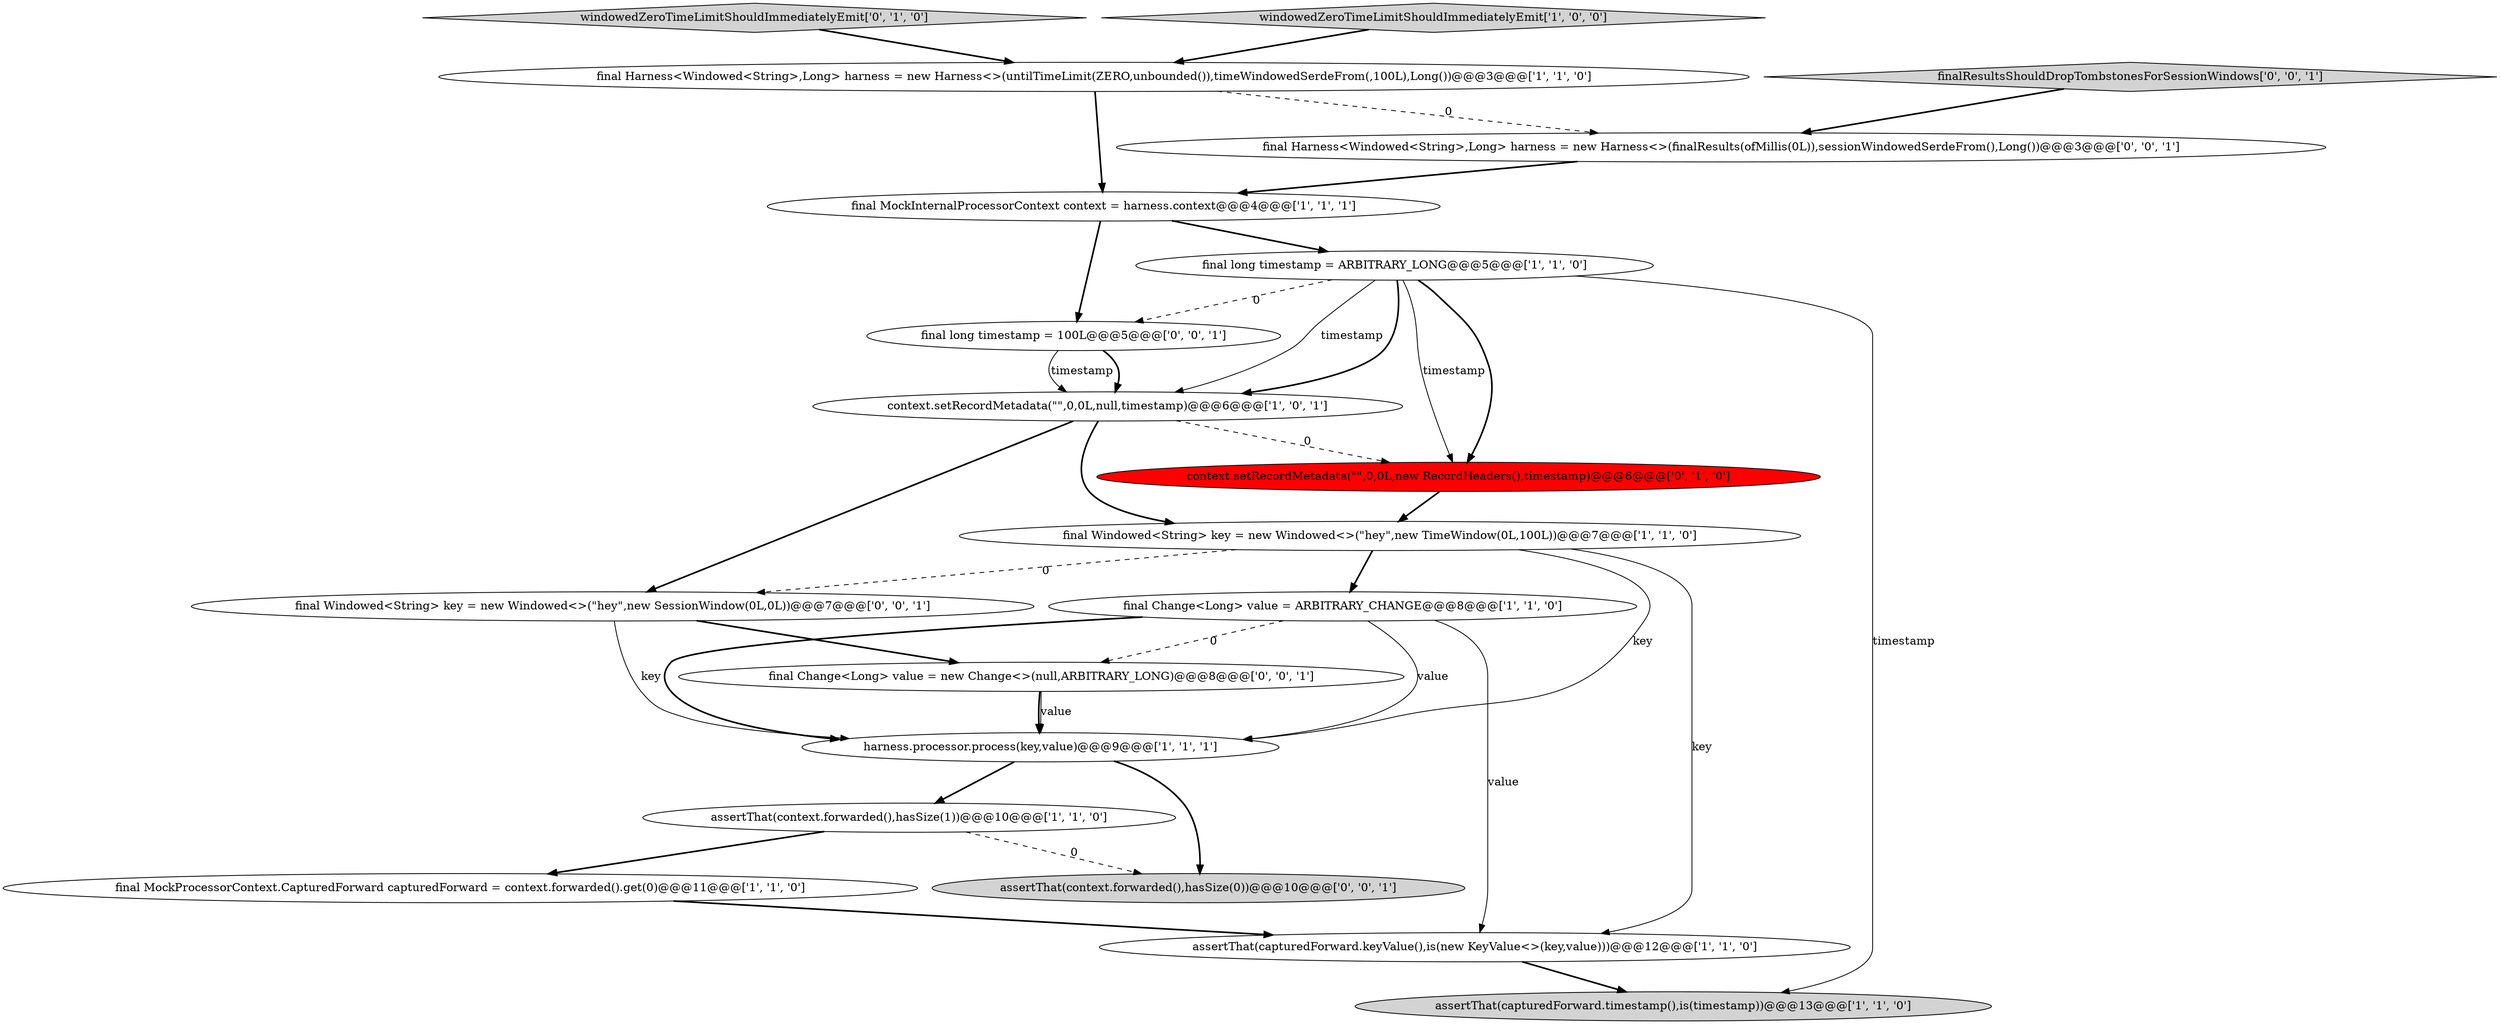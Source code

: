 digraph {
3 [style = filled, label = "final Change<Long> value = ARBITRARY_CHANGE@@@8@@@['1', '1', '0']", fillcolor = white, shape = ellipse image = "AAA0AAABBB1BBB"];
6 [style = filled, label = "assertThat(context.forwarded(),hasSize(1))@@@10@@@['1', '1', '0']", fillcolor = white, shape = ellipse image = "AAA0AAABBB1BBB"];
9 [style = filled, label = "final MockInternalProcessorContext context = harness.context@@@4@@@['1', '1', '1']", fillcolor = white, shape = ellipse image = "AAA0AAABBB1BBB"];
15 [style = filled, label = "final long timestamp = 100L@@@5@@@['0', '0', '1']", fillcolor = white, shape = ellipse image = "AAA0AAABBB3BBB"];
2 [style = filled, label = "harness.processor.process(key,value)@@@9@@@['1', '1', '1']", fillcolor = white, shape = ellipse image = "AAA0AAABBB1BBB"];
8 [style = filled, label = "assertThat(capturedForward.timestamp(),is(timestamp))@@@13@@@['1', '1', '0']", fillcolor = lightgray, shape = ellipse image = "AAA0AAABBB1BBB"];
19 [style = filled, label = "final Harness<Windowed<String>,Long> harness = new Harness<>(finalResults(ofMillis(0L)),sessionWindowedSerdeFrom(),Long())@@@3@@@['0', '0', '1']", fillcolor = white, shape = ellipse image = "AAA0AAABBB3BBB"];
12 [style = filled, label = "windowedZeroTimeLimitShouldImmediatelyEmit['0', '1', '0']", fillcolor = lightgray, shape = diamond image = "AAA0AAABBB2BBB"];
5 [style = filled, label = "context.setRecordMetadata(\"\",0,0L,null,timestamp)@@@6@@@['1', '0', '1']", fillcolor = white, shape = ellipse image = "AAA0AAABBB1BBB"];
10 [style = filled, label = "final Harness<Windowed<String>,Long> harness = new Harness<>(untilTimeLimit(ZERO,unbounded()),timeWindowedSerdeFrom(,100L),Long())@@@3@@@['1', '1', '0']", fillcolor = white, shape = ellipse image = "AAA0AAABBB1BBB"];
13 [style = filled, label = "context.setRecordMetadata(\"\",0,0L,new RecordHeaders(),timestamp)@@@6@@@['0', '1', '0']", fillcolor = red, shape = ellipse image = "AAA1AAABBB2BBB"];
14 [style = filled, label = "final Change<Long> value = new Change<>(null,ARBITRARY_LONG)@@@8@@@['0', '0', '1']", fillcolor = white, shape = ellipse image = "AAA0AAABBB3BBB"];
4 [style = filled, label = "windowedZeroTimeLimitShouldImmediatelyEmit['1', '0', '0']", fillcolor = lightgray, shape = diamond image = "AAA0AAABBB1BBB"];
1 [style = filled, label = "final MockProcessorContext.CapturedForward capturedForward = context.forwarded().get(0)@@@11@@@['1', '1', '0']", fillcolor = white, shape = ellipse image = "AAA0AAABBB1BBB"];
18 [style = filled, label = "assertThat(context.forwarded(),hasSize(0))@@@10@@@['0', '0', '1']", fillcolor = lightgray, shape = ellipse image = "AAA0AAABBB3BBB"];
17 [style = filled, label = "finalResultsShouldDropTombstonesForSessionWindows['0', '0', '1']", fillcolor = lightgray, shape = diamond image = "AAA0AAABBB3BBB"];
16 [style = filled, label = "final Windowed<String> key = new Windowed<>(\"hey\",new SessionWindow(0L,0L))@@@7@@@['0', '0', '1']", fillcolor = white, shape = ellipse image = "AAA0AAABBB3BBB"];
11 [style = filled, label = "assertThat(capturedForward.keyValue(),is(new KeyValue<>(key,value)))@@@12@@@['1', '1', '0']", fillcolor = white, shape = ellipse image = "AAA0AAABBB1BBB"];
7 [style = filled, label = "final long timestamp = ARBITRARY_LONG@@@5@@@['1', '1', '0']", fillcolor = white, shape = ellipse image = "AAA0AAABBB1BBB"];
0 [style = filled, label = "final Windowed<String> key = new Windowed<>(\"hey\",new TimeWindow(0L,100L))@@@7@@@['1', '1', '0']", fillcolor = white, shape = ellipse image = "AAA0AAABBB1BBB"];
7->13 [style = bold, label=""];
0->3 [style = bold, label=""];
4->10 [style = bold, label=""];
5->13 [style = dashed, label="0"];
3->11 [style = solid, label="value"];
14->2 [style = solid, label="value"];
2->6 [style = bold, label=""];
3->2 [style = solid, label="value"];
10->19 [style = dashed, label="0"];
0->16 [style = dashed, label="0"];
0->11 [style = solid, label="key"];
16->2 [style = solid, label="key"];
2->18 [style = bold, label=""];
9->7 [style = bold, label=""];
17->19 [style = bold, label=""];
15->5 [style = bold, label=""];
1->11 [style = bold, label=""];
7->5 [style = solid, label="timestamp"];
15->5 [style = solid, label="timestamp"];
6->18 [style = dashed, label="0"];
5->16 [style = bold, label=""];
6->1 [style = bold, label=""];
7->5 [style = bold, label=""];
12->10 [style = bold, label=""];
3->2 [style = bold, label=""];
5->0 [style = bold, label=""];
19->9 [style = bold, label=""];
9->15 [style = bold, label=""];
7->15 [style = dashed, label="0"];
11->8 [style = bold, label=""];
16->14 [style = bold, label=""];
10->9 [style = bold, label=""];
14->2 [style = bold, label=""];
7->8 [style = solid, label="timestamp"];
0->2 [style = solid, label="key"];
3->14 [style = dashed, label="0"];
7->13 [style = solid, label="timestamp"];
13->0 [style = bold, label=""];
}
